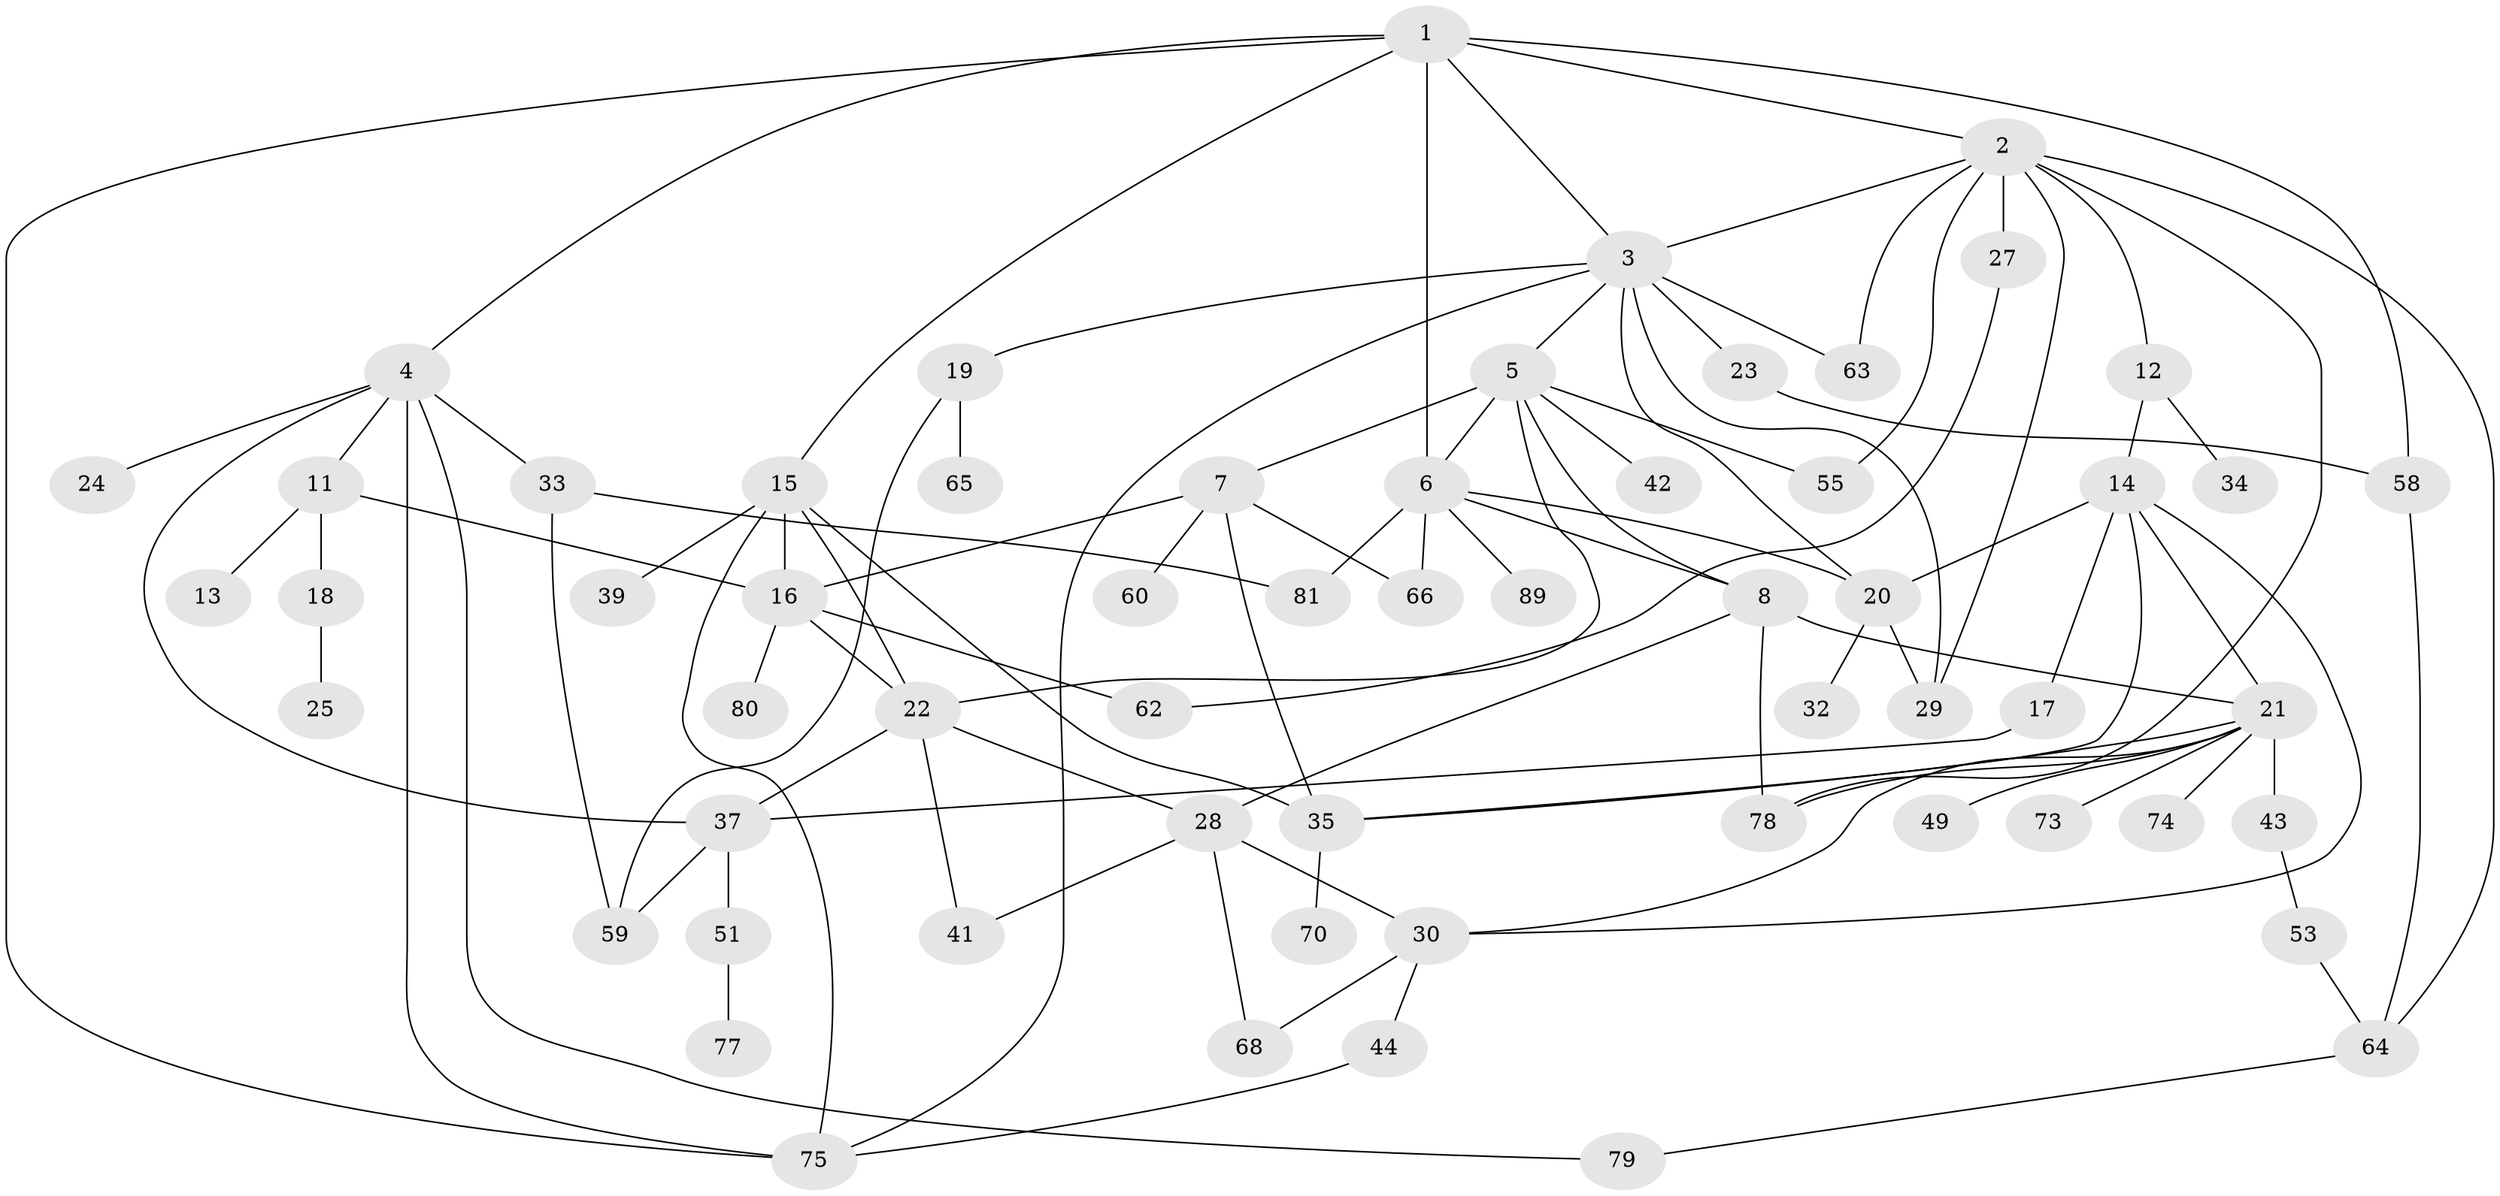 // original degree distribution, {6: 0.05555555555555555, 9: 0.011111111111111112, 5: 0.1111111111111111, 4: 0.1111111111111111, 3: 0.2222222222222222, 1: 0.2111111111111111, 2: 0.2777777777777778}
// Generated by graph-tools (version 1.1) at 2025/10/02/27/25 16:10:54]
// undirected, 60 vertices, 98 edges
graph export_dot {
graph [start="1"]
  node [color=gray90,style=filled];
  1 [super="+36"];
  2 [super="+9"];
  3 [super="+52"];
  4 [super="+10"];
  5 [super="+82"];
  6 [super="+26"];
  7 [super="+54"];
  8 [super="+57"];
  11 [super="+61"];
  12;
  13;
  14 [super="+47"];
  15 [super="+45"];
  16 [super="+46"];
  17;
  18 [super="+50"];
  19 [super="+40"];
  20;
  21 [super="+38"];
  22 [super="+71"];
  23 [super="+31"];
  24;
  25;
  27 [super="+56"];
  28 [super="+69"];
  29;
  30 [super="+90"];
  32;
  33;
  34;
  35 [super="+85"];
  37 [super="+48"];
  39;
  41;
  42;
  43;
  44 [super="+72"];
  49;
  51 [super="+84"];
  53;
  55;
  58 [super="+88"];
  59 [super="+86"];
  60;
  62;
  63 [super="+83"];
  64 [super="+67"];
  65;
  66;
  68;
  70;
  73 [super="+76"];
  74;
  75 [super="+87"];
  77;
  78;
  79;
  80;
  81;
  89;
  1 -- 2;
  1 -- 3;
  1 -- 4;
  1 -- 15;
  1 -- 6;
  1 -- 58;
  1 -- 75;
  2 -- 12;
  2 -- 29;
  2 -- 55;
  2 -- 78;
  2 -- 64;
  2 -- 3;
  2 -- 27;
  2 -- 63;
  3 -- 5;
  3 -- 19;
  3 -- 23 [weight=2];
  3 -- 63;
  3 -- 29;
  3 -- 75;
  3 -- 20;
  4 -- 11;
  4 -- 24;
  4 -- 75;
  4 -- 33;
  4 -- 37;
  4 -- 79;
  5 -- 6;
  5 -- 7;
  5 -- 42;
  5 -- 55;
  5 -- 8;
  5 -- 22;
  6 -- 8;
  6 -- 81;
  6 -- 66;
  6 -- 20;
  6 -- 89;
  7 -- 16;
  7 -- 35;
  7 -- 66;
  7 -- 60;
  8 -- 21;
  8 -- 28;
  8 -- 78;
  11 -- 13;
  11 -- 18;
  11 -- 16;
  12 -- 14;
  12 -- 34;
  14 -- 17;
  14 -- 20;
  14 -- 30;
  14 -- 35;
  14 -- 21;
  15 -- 39;
  15 -- 22;
  15 -- 16;
  15 -- 75;
  15 -- 35;
  16 -- 22;
  16 -- 80;
  16 -- 62;
  17 -- 37;
  18 -- 25;
  19 -- 65;
  19 -- 59;
  20 -- 32;
  20 -- 29;
  21 -- 35;
  21 -- 43;
  21 -- 49;
  21 -- 74;
  21 -- 78;
  21 -- 73;
  21 -- 30;
  22 -- 41;
  22 -- 28;
  22 -- 37;
  23 -- 58;
  27 -- 62;
  28 -- 68;
  28 -- 41;
  28 -- 30;
  30 -- 44;
  30 -- 68;
  33 -- 81;
  33 -- 59;
  35 -- 70;
  37 -- 51;
  37 -- 59;
  43 -- 53;
  44 -- 75;
  51 -- 77;
  53 -- 64;
  58 -- 64;
  64 -- 79;
}
